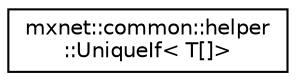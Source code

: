 digraph "Graphical Class Hierarchy"
{
 // LATEX_PDF_SIZE
  edge [fontname="Helvetica",fontsize="10",labelfontname="Helvetica",labelfontsize="10"];
  node [fontname="Helvetica",fontsize="10",shape=record];
  rankdir="LR";
  Node0 [label="mxnet::common::helper\l::UniqueIf\< T[]\>",height=0.2,width=0.4,color="black", fillcolor="white", style="filled",URL="$structmxnet_1_1common_1_1helper_1_1UniqueIf_3_01T_0f_0e_4.html",tooltip="Helper for an array of unknown bound T."];
}
